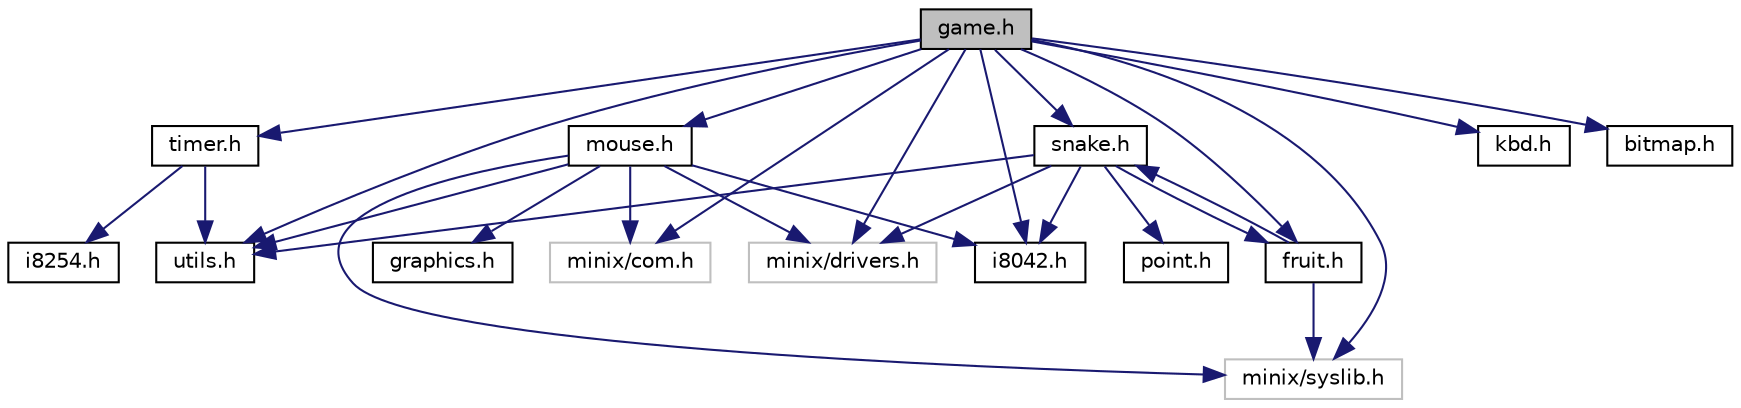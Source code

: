 digraph "game.h"
{
  edge [fontname="Helvetica",fontsize="10",labelfontname="Helvetica",labelfontsize="10"];
  node [fontname="Helvetica",fontsize="10",shape=record];
  Node0 [label="game.h",height=0.2,width=0.4,color="black", fillcolor="grey75", style="filled", fontcolor="black"];
  Node0 -> Node1 [color="midnightblue",fontsize="10",style="solid",fontname="Helvetica"];
  Node1 [label="minix/syslib.h",height=0.2,width=0.4,color="grey75", fillcolor="white", style="filled"];
  Node0 -> Node2 [color="midnightblue",fontsize="10",style="solid",fontname="Helvetica"];
  Node2 [label="minix/drivers.h",height=0.2,width=0.4,color="grey75", fillcolor="white", style="filled"];
  Node0 -> Node3 [color="midnightblue",fontsize="10",style="solid",fontname="Helvetica"];
  Node3 [label="minix/com.h",height=0.2,width=0.4,color="grey75", fillcolor="white", style="filled"];
  Node0 -> Node4 [color="midnightblue",fontsize="10",style="solid",fontname="Helvetica"];
  Node4 [label="timer.h",height=0.2,width=0.4,color="black", fillcolor="white", style="filled",URL="$timer_8h.html"];
  Node4 -> Node5 [color="midnightblue",fontsize="10",style="solid",fontname="Helvetica"];
  Node5 [label="utils.h",height=0.2,width=0.4,color="black", fillcolor="white", style="filled",URL="$utils_8h.html"];
  Node4 -> Node6 [color="midnightblue",fontsize="10",style="solid",fontname="Helvetica"];
  Node6 [label="i8254.h",height=0.2,width=0.4,color="black", fillcolor="white", style="filled",URL="$i8254_8h.html"];
  Node0 -> Node7 [color="midnightblue",fontsize="10",style="solid",fontname="Helvetica"];
  Node7 [label="kbd.h",height=0.2,width=0.4,color="black", fillcolor="white", style="filled",URL="$kbd_8h.html"];
  Node0 -> Node8 [color="midnightblue",fontsize="10",style="solid",fontname="Helvetica"];
  Node8 [label="mouse.h",height=0.2,width=0.4,color="black", fillcolor="white", style="filled",URL="$mouse_8h.html"];
  Node8 -> Node5 [color="midnightblue",fontsize="10",style="solid",fontname="Helvetica"];
  Node8 -> Node9 [color="midnightblue",fontsize="10",style="solid",fontname="Helvetica"];
  Node9 [label="i8042.h",height=0.2,width=0.4,color="black", fillcolor="white", style="filled",URL="$i8042_8h.html"];
  Node8 -> Node10 [color="midnightblue",fontsize="10",style="solid",fontname="Helvetica"];
  Node10 [label="graphics.h",height=0.2,width=0.4,color="black", fillcolor="white", style="filled",URL="$graphics_8h.html"];
  Node8 -> Node1 [color="midnightblue",fontsize="10",style="solid",fontname="Helvetica"];
  Node8 -> Node2 [color="midnightblue",fontsize="10",style="solid",fontname="Helvetica"];
  Node8 -> Node3 [color="midnightblue",fontsize="10",style="solid",fontname="Helvetica"];
  Node0 -> Node9 [color="midnightblue",fontsize="10",style="solid",fontname="Helvetica"];
  Node0 -> Node11 [color="midnightblue",fontsize="10",style="solid",fontname="Helvetica"];
  Node11 [label="bitmap.h",height=0.2,width=0.4,color="black", fillcolor="white", style="filled",URL="$bitmap_8h.html"];
  Node0 -> Node5 [color="midnightblue",fontsize="10",style="solid",fontname="Helvetica"];
  Node0 -> Node12 [color="midnightblue",fontsize="10",style="solid",fontname="Helvetica"];
  Node12 [label="snake.h",height=0.2,width=0.4,color="black", fillcolor="white", style="filled",URL="$snake_8h.html"];
  Node12 -> Node13 [color="midnightblue",fontsize="10",style="solid",fontname="Helvetica"];
  Node13 [label="point.h",height=0.2,width=0.4,color="black", fillcolor="white", style="filled",URL="$point_8h.html"];
  Node12 -> Node5 [color="midnightblue",fontsize="10",style="solid",fontname="Helvetica"];
  Node12 -> Node14 [color="midnightblue",fontsize="10",style="solid",fontname="Helvetica"];
  Node14 [label="fruit.h",height=0.2,width=0.4,color="black", fillcolor="white", style="filled",URL="$fruit_8h.html"];
  Node14 -> Node12 [color="midnightblue",fontsize="10",style="solid",fontname="Helvetica"];
  Node14 -> Node1 [color="midnightblue",fontsize="10",style="solid",fontname="Helvetica"];
  Node12 -> Node9 [color="midnightblue",fontsize="10",style="solid",fontname="Helvetica"];
  Node12 -> Node2 [color="midnightblue",fontsize="10",style="solid",fontname="Helvetica"];
  Node0 -> Node14 [color="midnightblue",fontsize="10",style="solid",fontname="Helvetica"];
}
